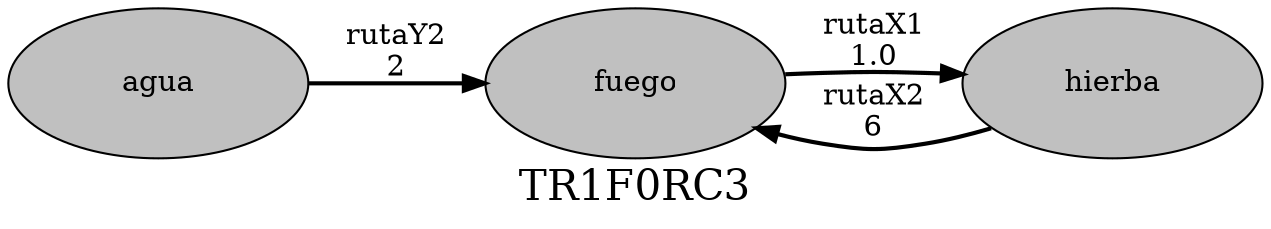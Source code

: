 digraph Ruta2 {
	node [color=black fillcolor=gray fixedsize=true height=1 shape=oval style=filled width=2]
	fuego -> hierba [label="rutaX1
1.0" style=bold]
	hierba -> fuego [label="rutaX2
6" style=bold]
	agua -> fuego [label="rutaY2
2" style=bold]
	overlap=false
	label=TR1F0RC3
	fontsize=20
	rankdir=LR
}
